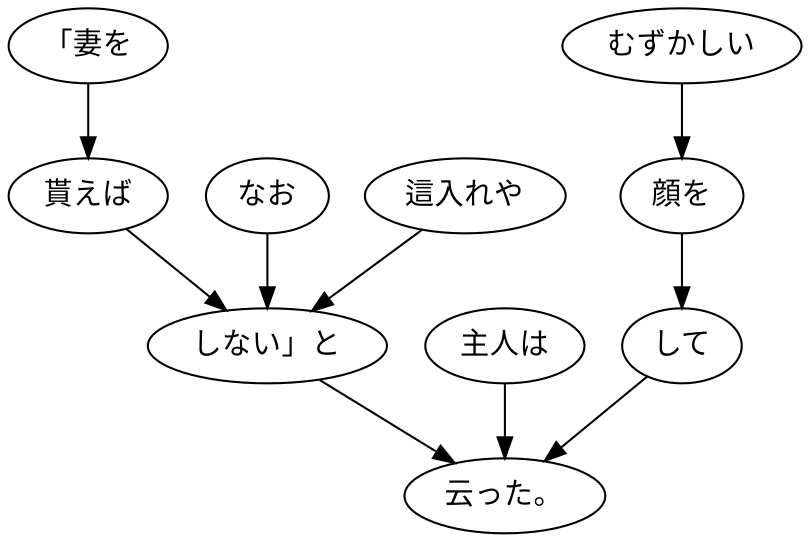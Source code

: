 digraph graph7889 {
	node0 [label="「妻を"];
	node1 [label="貰えば"];
	node2 [label="なお"];
	node3 [label="這入れや"];
	node4 [label="しない」と"];
	node5 [label="主人は"];
	node6 [label="むずかしい"];
	node7 [label="顔を"];
	node8 [label="して"];
	node9 [label="云った。"];
	node0 -> node1;
	node1 -> node4;
	node2 -> node4;
	node3 -> node4;
	node4 -> node9;
	node5 -> node9;
	node6 -> node7;
	node7 -> node8;
	node8 -> node9;
}
